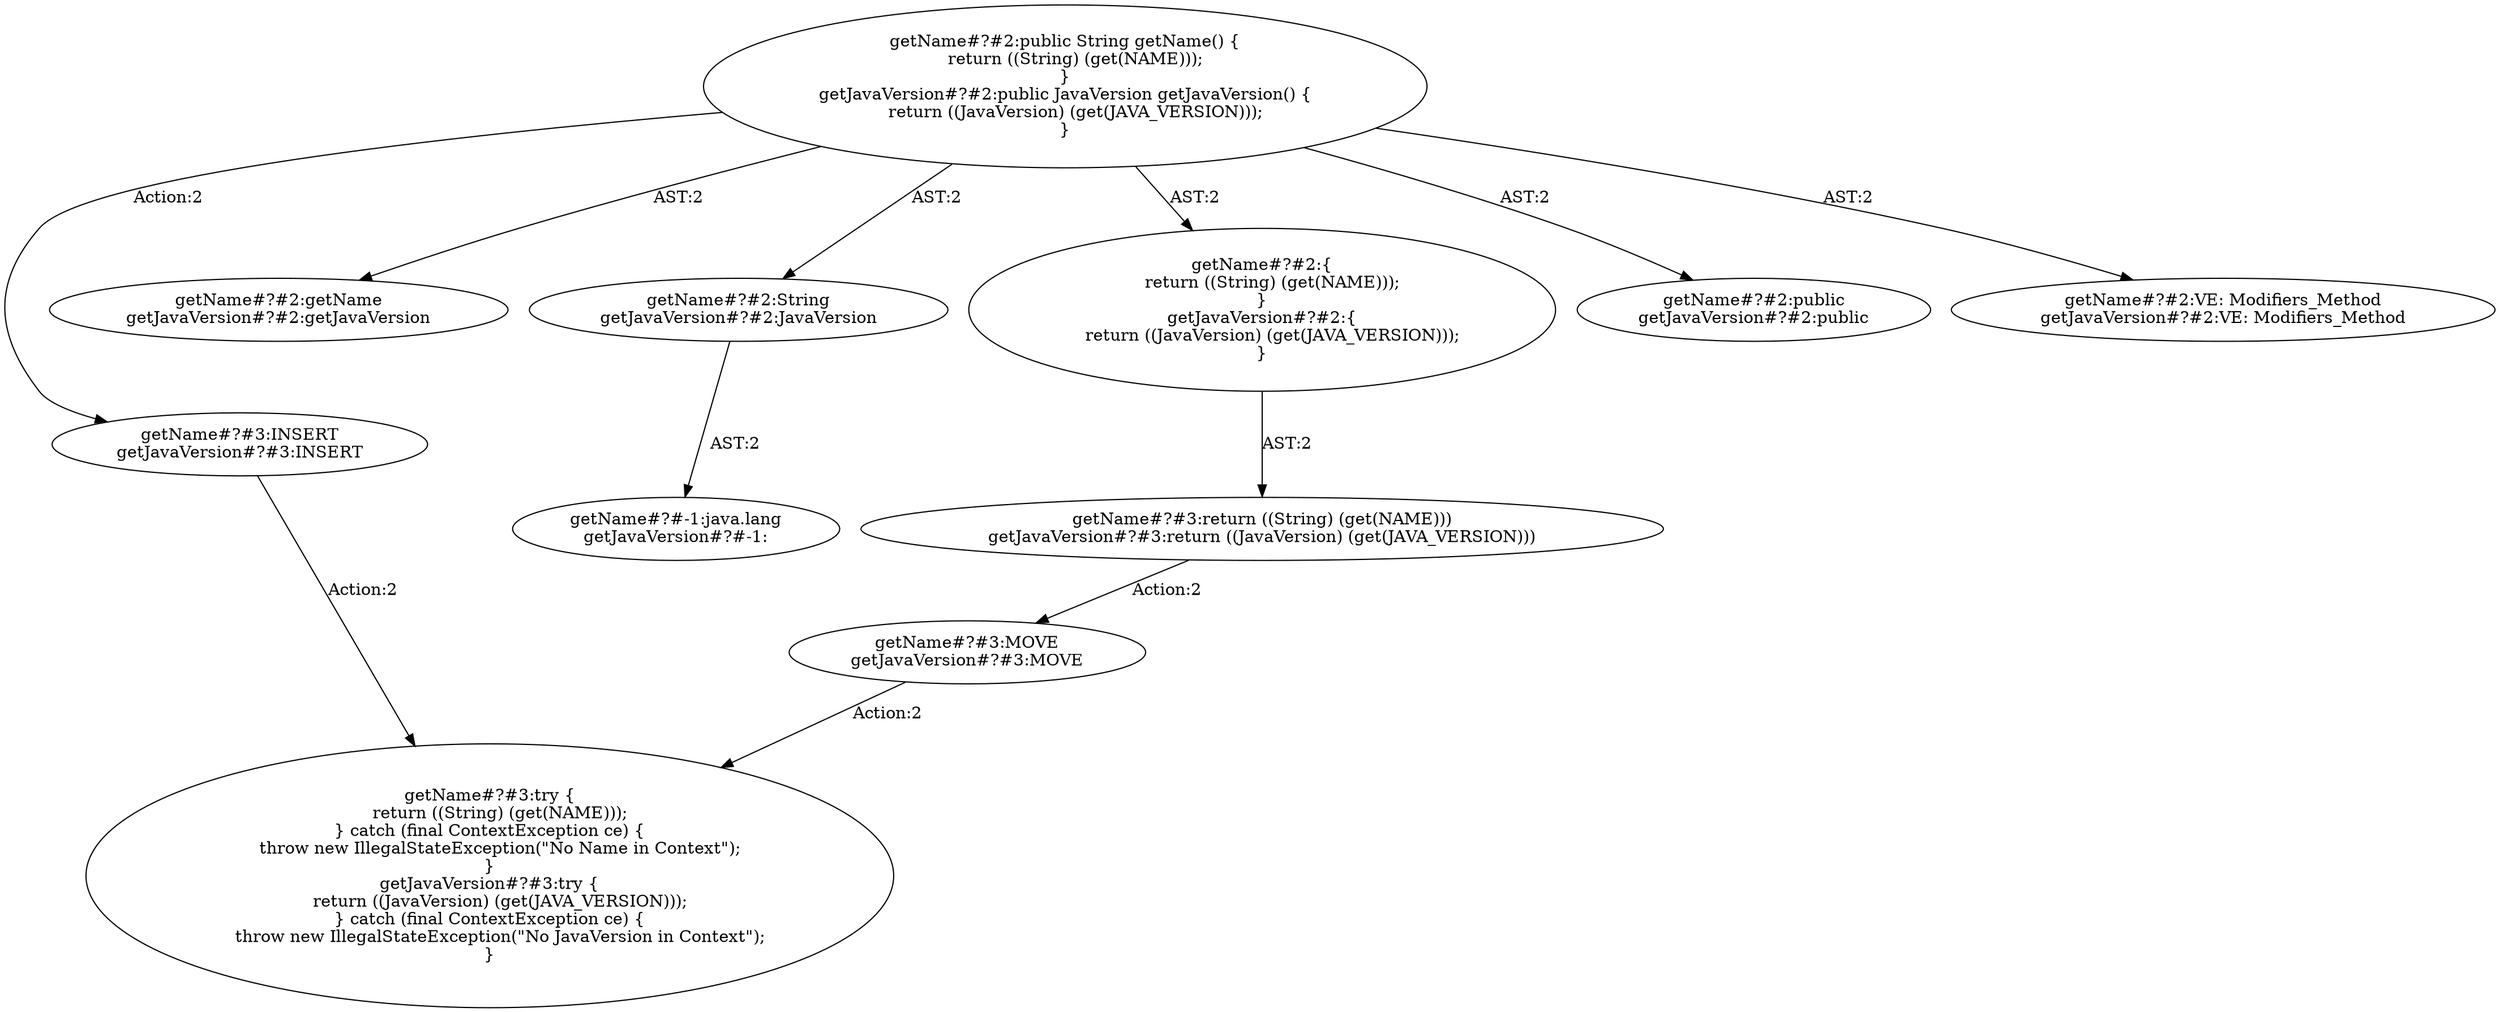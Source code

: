 digraph "Pattern" {
0 [label="getName#?#3:INSERT
getJavaVersion#?#3:INSERT" shape=ellipse]
1 [label="getName#?#2:public String getName() \{
    return ((String) (get(NAME)));
\}
getJavaVersion#?#2:public JavaVersion getJavaVersion() \{
    return ((JavaVersion) (get(JAVA_VERSION)));
\}" shape=ellipse]
2 [label="getName#?#2:getName
getJavaVersion#?#2:getJavaVersion" shape=ellipse]
3 [label="getName#?#2:String
getJavaVersion#?#2:JavaVersion" shape=ellipse]
4 [label="getName#?#-1:java.lang
getJavaVersion#?#-1:" shape=ellipse]
5 [label="getName#?#2:\{
    return ((String) (get(NAME)));
\}
getJavaVersion#?#2:\{
    return ((JavaVersion) (get(JAVA_VERSION)));
\}" shape=ellipse]
6 [label="getName#?#3:return ((String) (get(NAME)))
getJavaVersion#?#3:return ((JavaVersion) (get(JAVA_VERSION)))" shape=ellipse]
7 [label="getName#?#2:public
getJavaVersion#?#2:public" shape=ellipse]
8 [label="getName#?#2:VE: Modifiers_Method
getJavaVersion#?#2:VE: Modifiers_Method" shape=ellipse]
9 [label="getName#?#3:try \{
    return ((String) (get(NAME)));
\} catch (final ContextException ce) \{
    throw new IllegalStateException(\"No Name in Context\");
\}
getJavaVersion#?#3:try \{
    return ((JavaVersion) (get(JAVA_VERSION)));
\} catch (final ContextException ce) \{
    throw new IllegalStateException(\"No JavaVersion in Context\");
\}" shape=ellipse]
10 [label="getName#?#3:MOVE
getJavaVersion#?#3:MOVE" shape=ellipse]
0 -> 9 [label="Action:2"];
1 -> 0 [label="Action:2"];
1 -> 2 [label="AST:2"];
1 -> 3 [label="AST:2"];
1 -> 5 [label="AST:2"];
1 -> 7 [label="AST:2"];
1 -> 8 [label="AST:2"];
3 -> 4 [label="AST:2"];
5 -> 6 [label="AST:2"];
6 -> 10 [label="Action:2"];
10 -> 9 [label="Action:2"];
}